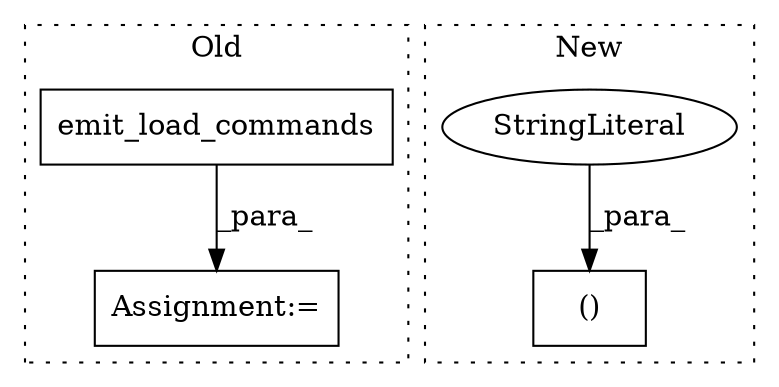 digraph G {
subgraph cluster0 {
1 [label="emit_load_commands" a="32" s="4035,4055" l="19,1" shape="box"];
3 [label="Assignment:=" a="7" s="3985" l="2" shape="box"];
label = "Old";
style="dotted";
}
subgraph cluster1 {
2 [label="()" a="106" s="4628" l="17" shape="box"];
4 [label="StringLiteral" a="45" s="4628" l="3" shape="ellipse"];
label = "New";
style="dotted";
}
1 -> 3 [label="_para_"];
4 -> 2 [label="_para_"];
}